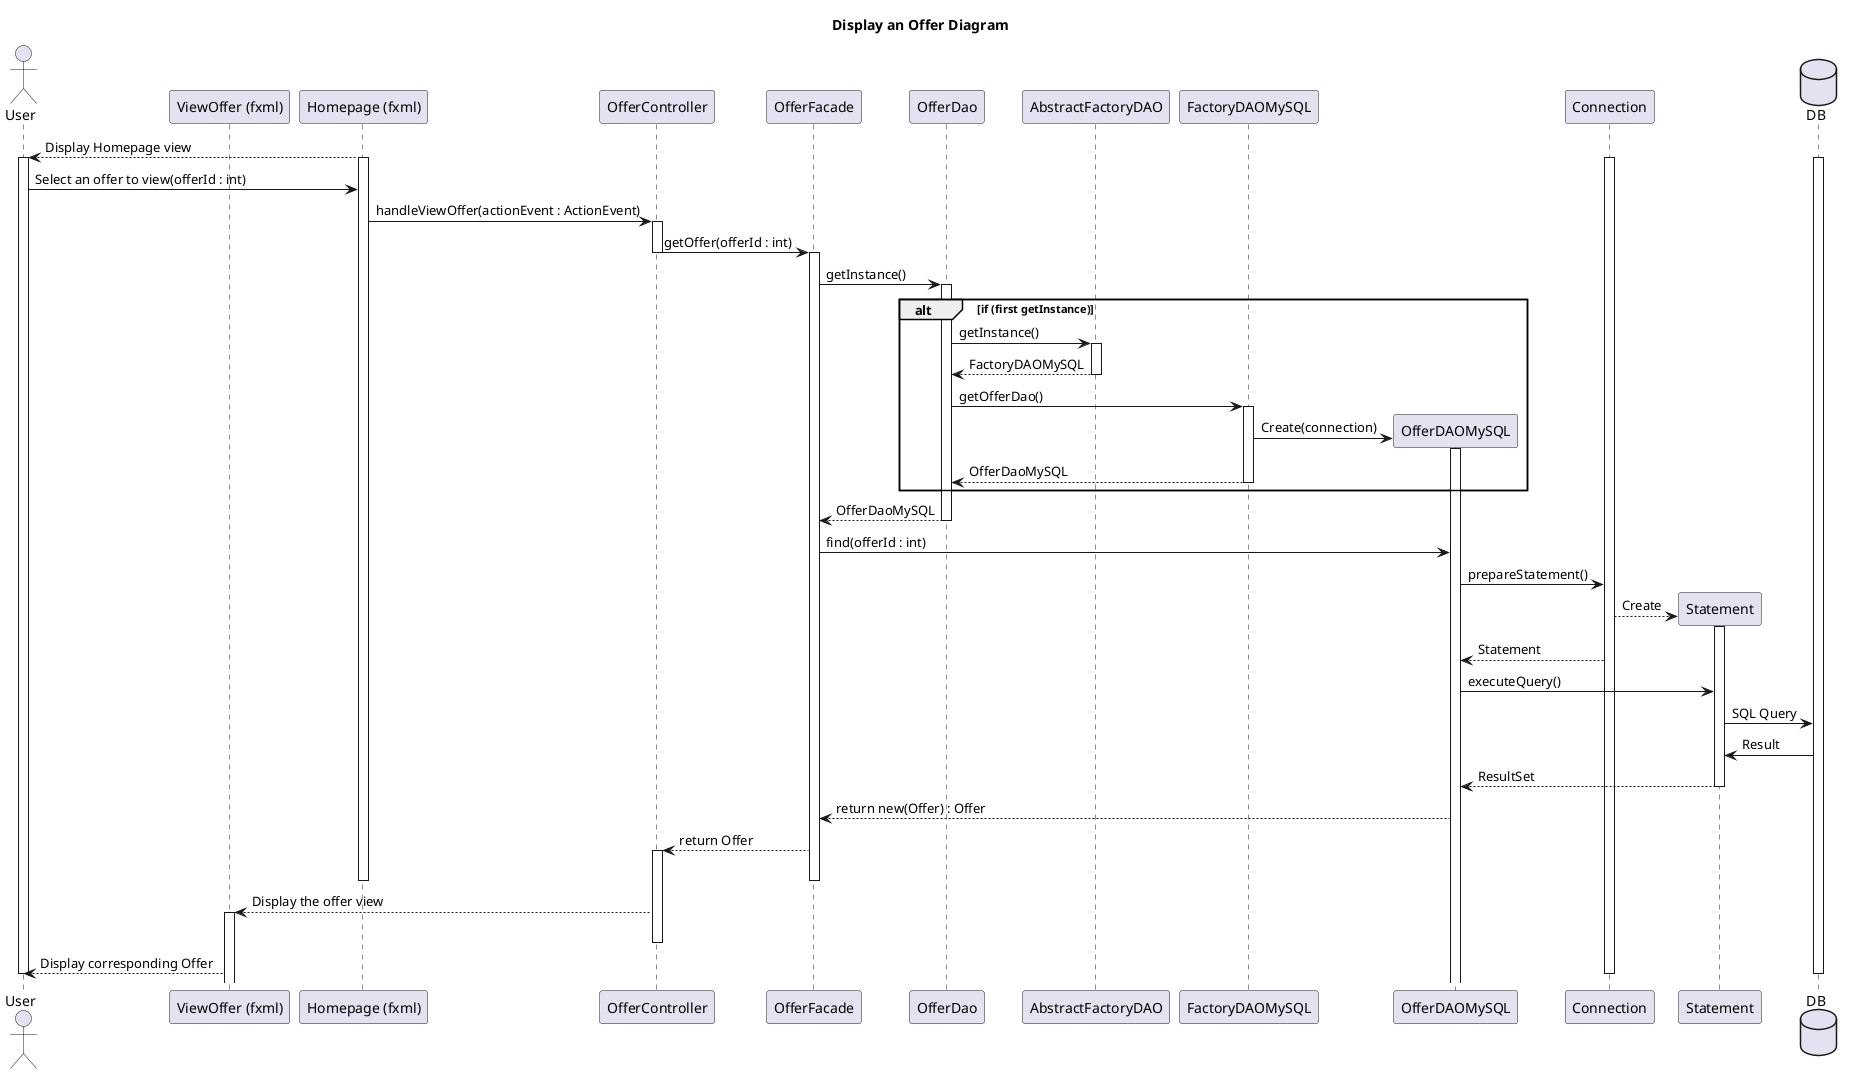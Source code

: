 @startuml
title Display an Offer Diagram

actor User
participant "ViewOffer (fxml)"
participant "Homepage (fxml)"
participant OfferController
participant OfferFacade
participant OfferDao
participant AbstractFactoryDAO
participant FactoryDAOMySQL
participant OfferDAOMySQL
participant Connection
participant Statement
database DB


"Homepage (fxml)"-->User: Display Homepage view

activate "Homepage (fxml)"
activate User
activate DB
activate Connection

User->"Homepage (fxml)":Select an offer to view(offerId : int)

"Homepage (fxml)"->OfferController: handleViewOffer(actionEvent : ActionEvent)

activate OfferController

OfferController->OfferFacade:getOffer(offerId : int)

deactivate OfferController

activate OfferFacade

OfferFacade->OfferDao : getInstance()
alt if (first getInstance)
    activate OfferDao
    OfferDao -> AbstractFactoryDAO : getInstance()
    activate AbstractFactoryDAO
    AbstractFactoryDAO --> OfferDao : FactoryDAOMySQL
    deactivate AbstractFactoryDAO

    OfferDao -> FactoryDAOMySQL : getOfferDao()
    activate FactoryDAOMySQL
    FactoryDAOMySQL -> OfferDAOMySQL **:Create(connection)
    activate OfferDAOMySQL
    FactoryDAOMySQL --> OfferDao : OfferDaoMySQL
    deactivate FactoryDAOMySQL
end
OfferDao --> OfferFacade : OfferDaoMySQL
deactivate OfferDao

deactivate FactoryDAOMySQL

OfferFacade->OfferDAOMySQL: find(offerId : int)

OfferDAOMySQL->Connection: prepareStatement()

Connection-->Statement **: Create

activate Statement

Connection-->OfferDAOMySQL: Statement


OfferDAOMySQL->Statement:executeQuery()

Statement->DB: SQL Query

DB->Statement:Result

Statement-->OfferDAOMySQL: ResultSet

deactivate Statement

OfferDAOMySQL-->OfferFacade: return new(Offer) : Offer

OfferFacade-->OfferController : return Offer
activate OfferController

deactivate OfferFacade
deactivate "Homepage (fxml)"

OfferController-->"ViewOffer (fxml)": Display the offer view
activate "ViewOffer (fxml)"

deactivate OfferController

"ViewOffer (fxml)"-->User: Display corresponding Offer
deactivate Connection
deactivate DB
deactivate User

@enduml